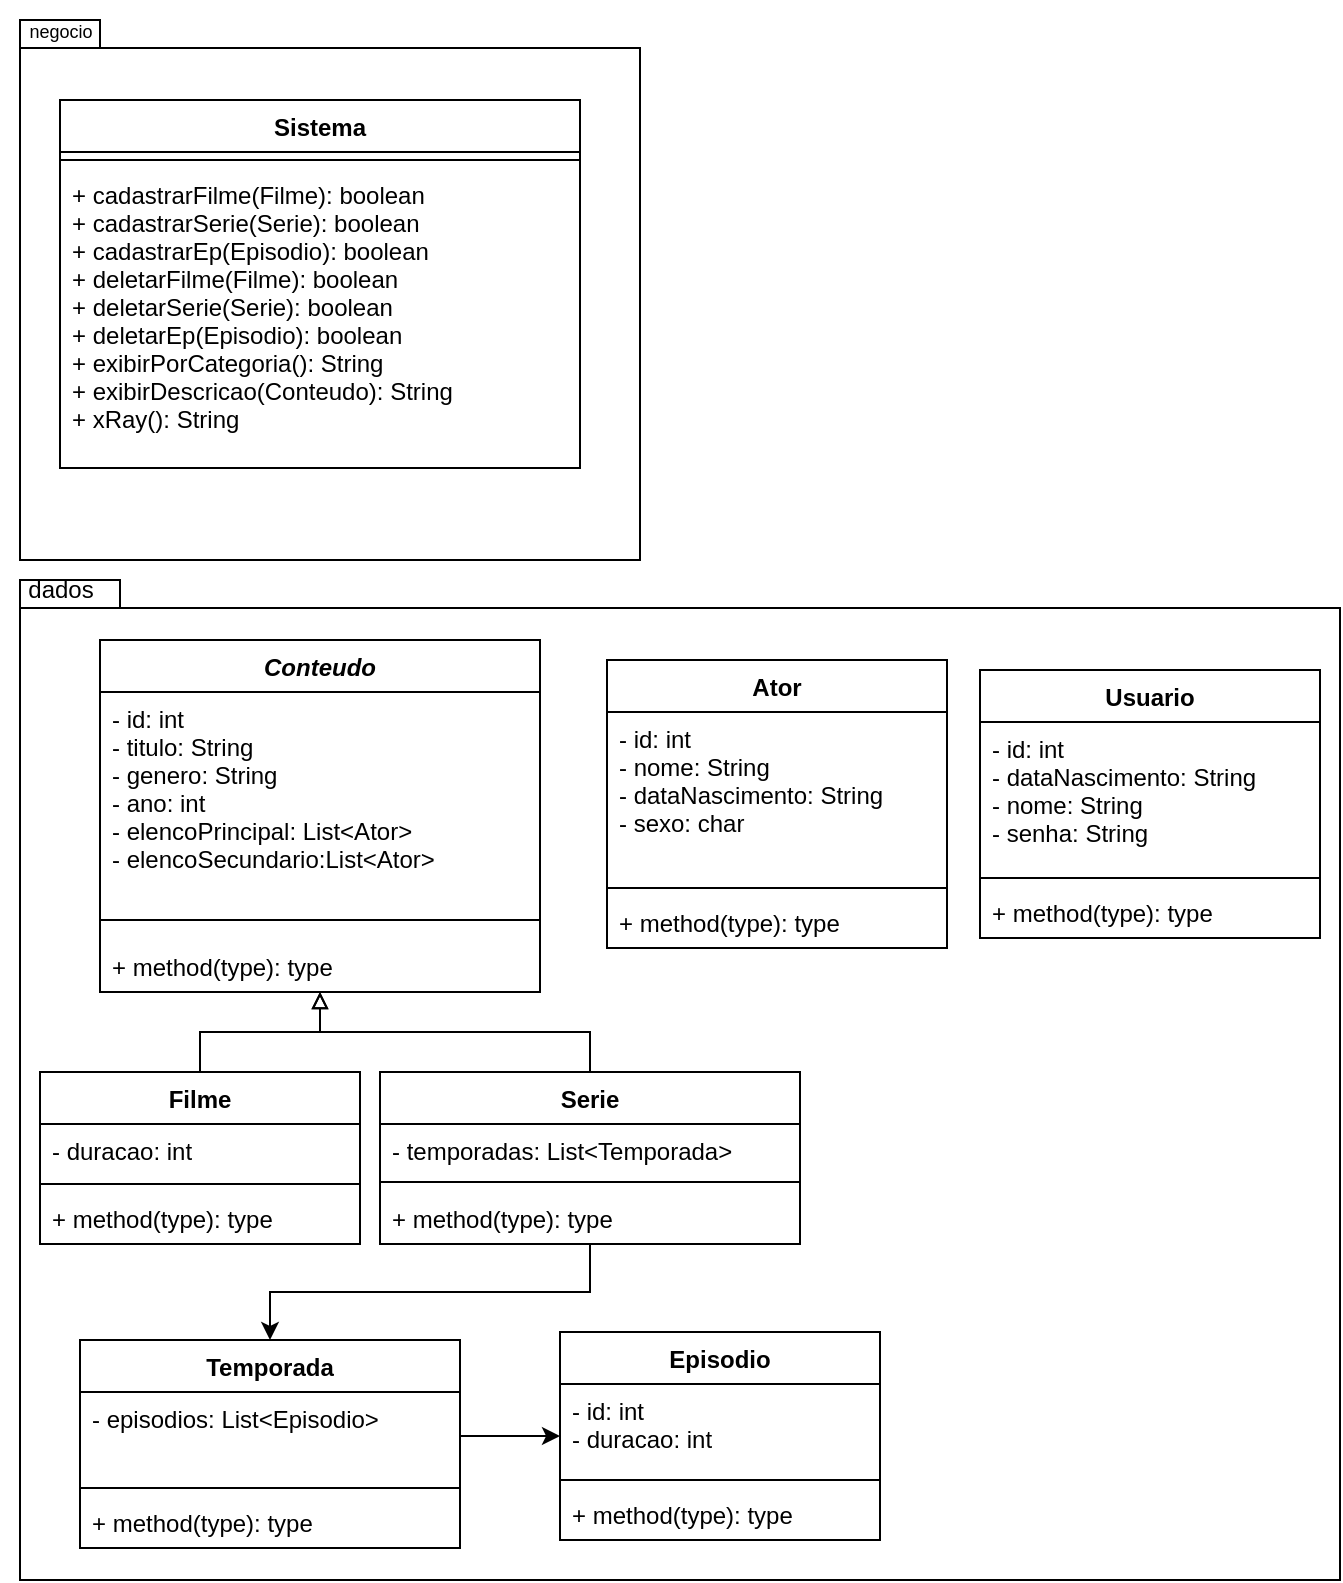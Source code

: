 <mxfile version="20.3.6" type="github">
  <diagram id="C5RBs43oDa-KdzZeNtuy" name="Page-1">
    <mxGraphModel dx="1422" dy="793" grid="1" gridSize="10" guides="1" tooltips="1" connect="1" arrows="1" fold="1" page="1" pageScale="1" pageWidth="827" pageHeight="1169" math="0" shadow="0">
      <root>
        <mxCell id="WIyWlLk6GJQsqaUBKTNV-0" />
        <mxCell id="WIyWlLk6GJQsqaUBKTNV-1" parent="WIyWlLk6GJQsqaUBKTNV-0" />
        <mxCell id="wrDfZSlrxtOiD5VSxPi5-12" value="" style="shape=folder;fontStyle=1;spacingTop=10;tabWidth=40;tabHeight=14;tabPosition=left;html=1;" parent="WIyWlLk6GJQsqaUBKTNV-1" vertex="1">
          <mxGeometry x="120" y="630" width="660" height="500" as="geometry" />
        </mxCell>
        <mxCell id="zkfFHV4jXpPFQw0GAbJ--0" value="Conteudo" style="swimlane;fontStyle=3;align=center;verticalAlign=top;childLayout=stackLayout;horizontal=1;startSize=26;horizontalStack=0;resizeParent=1;resizeLast=0;collapsible=1;marginBottom=0;rounded=0;shadow=0;strokeWidth=1;" parent="WIyWlLk6GJQsqaUBKTNV-1" vertex="1">
          <mxGeometry x="160" y="660" width="220" height="176" as="geometry">
            <mxRectangle x="230" y="140" width="160" height="26" as="alternateBounds" />
          </mxGeometry>
        </mxCell>
        <mxCell id="zkfFHV4jXpPFQw0GAbJ--1" value="- id: int&#xa;- titulo: String&#xa;- genero: String&#xa;- ano: int&#xa;- elencoPrincipal: List&lt;Ator&gt;&#xa;- elencoSecundario:List&lt;Ator&gt;&#xa;" style="text;align=left;verticalAlign=top;spacingLeft=4;spacingRight=4;overflow=hidden;rotatable=0;points=[[0,0.5],[1,0.5]];portConstraint=eastwest;" parent="zkfFHV4jXpPFQw0GAbJ--0" vertex="1">
          <mxGeometry y="26" width="220" height="104" as="geometry" />
        </mxCell>
        <mxCell id="zkfFHV4jXpPFQw0GAbJ--4" value="" style="line;html=1;strokeWidth=1;align=left;verticalAlign=middle;spacingTop=-1;spacingLeft=3;spacingRight=3;rotatable=0;labelPosition=right;points=[];portConstraint=eastwest;" parent="zkfFHV4jXpPFQw0GAbJ--0" vertex="1">
          <mxGeometry y="130" width="220" height="20" as="geometry" />
        </mxCell>
        <mxCell id="zkfFHV4jXpPFQw0GAbJ--5" value="+ method(type): type" style="text;align=left;verticalAlign=top;spacingLeft=4;spacingRight=4;overflow=hidden;rotatable=0;points=[[0,0.5],[1,0.5]];portConstraint=eastwest;" parent="zkfFHV4jXpPFQw0GAbJ--0" vertex="1">
          <mxGeometry y="150" width="220" height="26" as="geometry" />
        </mxCell>
        <mxCell id="wOn8U4n5jwLCTRrqft90-14" style="edgeStyle=orthogonalEdgeStyle;rounded=0;orthogonalLoop=1;jettySize=auto;html=1;endArrow=block;endFill=0;" parent="WIyWlLk6GJQsqaUBKTNV-1" source="wrDfZSlrxtOiD5VSxPi5-4" target="zkfFHV4jXpPFQw0GAbJ--0" edge="1">
          <mxGeometry relative="1" as="geometry" />
        </mxCell>
        <mxCell id="iSFG6fO-SFgx5UzrBbjB-13" style="edgeStyle=orthogonalEdgeStyle;rounded=0;orthogonalLoop=1;jettySize=auto;html=1;" edge="1" parent="WIyWlLk6GJQsqaUBKTNV-1" source="wrDfZSlrxtOiD5VSxPi5-4" target="iSFG6fO-SFgx5UzrBbjB-8">
          <mxGeometry relative="1" as="geometry" />
        </mxCell>
        <mxCell id="wrDfZSlrxtOiD5VSxPi5-4" value="Serie" style="swimlane;fontStyle=1;align=center;verticalAlign=top;childLayout=stackLayout;horizontal=1;startSize=26;horizontalStack=0;resizeParent=1;resizeParentMax=0;resizeLast=0;collapsible=1;marginBottom=0;" parent="WIyWlLk6GJQsqaUBKTNV-1" vertex="1">
          <mxGeometry x="300" y="876" width="210" height="86" as="geometry" />
        </mxCell>
        <mxCell id="wrDfZSlrxtOiD5VSxPi5-5" value="- temporadas: List&lt;Temporada&gt;" style="text;strokeColor=none;fillColor=none;align=left;verticalAlign=top;spacingLeft=4;spacingRight=4;overflow=hidden;rotatable=0;points=[[0,0.5],[1,0.5]];portConstraint=eastwest;" parent="wrDfZSlrxtOiD5VSxPi5-4" vertex="1">
          <mxGeometry y="26" width="210" height="24" as="geometry" />
        </mxCell>
        <mxCell id="wrDfZSlrxtOiD5VSxPi5-6" value="" style="line;strokeWidth=1;fillColor=none;align=left;verticalAlign=middle;spacingTop=-1;spacingLeft=3;spacingRight=3;rotatable=0;labelPosition=right;points=[];portConstraint=eastwest;strokeColor=inherit;" parent="wrDfZSlrxtOiD5VSxPi5-4" vertex="1">
          <mxGeometry y="50" width="210" height="10" as="geometry" />
        </mxCell>
        <mxCell id="wrDfZSlrxtOiD5VSxPi5-7" value="+ method(type): type" style="text;strokeColor=none;fillColor=none;align=left;verticalAlign=top;spacingLeft=4;spacingRight=4;overflow=hidden;rotatable=0;points=[[0,0.5],[1,0.5]];portConstraint=eastwest;" parent="wrDfZSlrxtOiD5VSxPi5-4" vertex="1">
          <mxGeometry y="60" width="210" height="26" as="geometry" />
        </mxCell>
        <mxCell id="wrDfZSlrxtOiD5VSxPi5-13" value="dados" style="text;html=1;align=center;verticalAlign=middle;resizable=0;points=[];autosize=1;strokeColor=none;fillColor=none;" parent="WIyWlLk6GJQsqaUBKTNV-1" vertex="1">
          <mxGeometry x="110" y="620" width="60" height="30" as="geometry" />
        </mxCell>
        <mxCell id="wOn8U4n5jwLCTRrqft90-0" value="Usuario" style="swimlane;fontStyle=1;align=center;verticalAlign=top;childLayout=stackLayout;horizontal=1;startSize=26;horizontalStack=0;resizeParent=1;resizeParentMax=0;resizeLast=0;collapsible=1;marginBottom=0;" parent="WIyWlLk6GJQsqaUBKTNV-1" vertex="1">
          <mxGeometry x="600" y="675" width="170" height="134" as="geometry" />
        </mxCell>
        <mxCell id="wOn8U4n5jwLCTRrqft90-1" value="- id: int&#xa;- dataNascimento: String&#xa;- nome: String&#xa;- senha: String&#xa;" style="text;strokeColor=none;fillColor=none;align=left;verticalAlign=top;spacingLeft=4;spacingRight=4;overflow=hidden;rotatable=0;points=[[0,0.5],[1,0.5]];portConstraint=eastwest;" parent="wOn8U4n5jwLCTRrqft90-0" vertex="1">
          <mxGeometry y="26" width="170" height="74" as="geometry" />
        </mxCell>
        <mxCell id="wOn8U4n5jwLCTRrqft90-2" value="" style="line;strokeWidth=1;fillColor=none;align=left;verticalAlign=middle;spacingTop=-1;spacingLeft=3;spacingRight=3;rotatable=0;labelPosition=right;points=[];portConstraint=eastwest;strokeColor=inherit;" parent="wOn8U4n5jwLCTRrqft90-0" vertex="1">
          <mxGeometry y="100" width="170" height="8" as="geometry" />
        </mxCell>
        <mxCell id="wOn8U4n5jwLCTRrqft90-3" value="+ method(type): type" style="text;strokeColor=none;fillColor=none;align=left;verticalAlign=top;spacingLeft=4;spacingRight=4;overflow=hidden;rotatable=0;points=[[0,0.5],[1,0.5]];portConstraint=eastwest;" parent="wOn8U4n5jwLCTRrqft90-0" vertex="1">
          <mxGeometry y="108" width="170" height="26" as="geometry" />
        </mxCell>
        <mxCell id="wOn8U4n5jwLCTRrqft90-8" value="Ator" style="swimlane;fontStyle=1;align=center;verticalAlign=top;childLayout=stackLayout;horizontal=1;startSize=26;horizontalStack=0;resizeParent=1;resizeParentMax=0;resizeLast=0;collapsible=1;marginBottom=0;" parent="WIyWlLk6GJQsqaUBKTNV-1" vertex="1">
          <mxGeometry x="413.5" y="670" width="170" height="144" as="geometry" />
        </mxCell>
        <mxCell id="wOn8U4n5jwLCTRrqft90-9" value="- id: int&#xa;- nome: String&#xa;- dataNascimento: String&#xa;- sexo: char&#xa;&#xa;" style="text;strokeColor=none;fillColor=none;align=left;verticalAlign=top;spacingLeft=4;spacingRight=4;overflow=hidden;rotatable=0;points=[[0,0.5],[1,0.5]];portConstraint=eastwest;" parent="wOn8U4n5jwLCTRrqft90-8" vertex="1">
          <mxGeometry y="26" width="170" height="84" as="geometry" />
        </mxCell>
        <mxCell id="wOn8U4n5jwLCTRrqft90-10" value="" style="line;strokeWidth=1;fillColor=none;align=left;verticalAlign=middle;spacingTop=-1;spacingLeft=3;spacingRight=3;rotatable=0;labelPosition=right;points=[];portConstraint=eastwest;strokeColor=inherit;" parent="wOn8U4n5jwLCTRrqft90-8" vertex="1">
          <mxGeometry y="110" width="170" height="8" as="geometry" />
        </mxCell>
        <mxCell id="wOn8U4n5jwLCTRrqft90-11" value="+ method(type): type" style="text;strokeColor=none;fillColor=none;align=left;verticalAlign=top;spacingLeft=4;spacingRight=4;overflow=hidden;rotatable=0;points=[[0,0.5],[1,0.5]];portConstraint=eastwest;" parent="wOn8U4n5jwLCTRrqft90-8" vertex="1">
          <mxGeometry y="118" width="170" height="26" as="geometry" />
        </mxCell>
        <mxCell id="wOn8U4n5jwLCTRrqft90-19" style="edgeStyle=orthogonalEdgeStyle;rounded=0;orthogonalLoop=1;jettySize=auto;html=1;endArrow=block;endFill=0;" parent="WIyWlLk6GJQsqaUBKTNV-1" source="wOn8U4n5jwLCTRrqft90-15" target="zkfFHV4jXpPFQw0GAbJ--0" edge="1">
          <mxGeometry relative="1" as="geometry" />
        </mxCell>
        <mxCell id="wOn8U4n5jwLCTRrqft90-15" value="Filme" style="swimlane;fontStyle=1;align=center;verticalAlign=top;childLayout=stackLayout;horizontal=1;startSize=26;horizontalStack=0;resizeParent=1;resizeParentMax=0;resizeLast=0;collapsible=1;marginBottom=0;" parent="WIyWlLk6GJQsqaUBKTNV-1" vertex="1">
          <mxGeometry x="130" y="876" width="160" height="86" as="geometry" />
        </mxCell>
        <mxCell id="wOn8U4n5jwLCTRrqft90-16" value="- duracao: int" style="text;strokeColor=none;fillColor=none;align=left;verticalAlign=top;spacingLeft=4;spacingRight=4;overflow=hidden;rotatable=0;points=[[0,0.5],[1,0.5]];portConstraint=eastwest;" parent="wOn8U4n5jwLCTRrqft90-15" vertex="1">
          <mxGeometry y="26" width="160" height="26" as="geometry" />
        </mxCell>
        <mxCell id="wOn8U4n5jwLCTRrqft90-17" value="" style="line;strokeWidth=1;fillColor=none;align=left;verticalAlign=middle;spacingTop=-1;spacingLeft=3;spacingRight=3;rotatable=0;labelPosition=right;points=[];portConstraint=eastwest;strokeColor=inherit;" parent="wOn8U4n5jwLCTRrqft90-15" vertex="1">
          <mxGeometry y="52" width="160" height="8" as="geometry" />
        </mxCell>
        <mxCell id="wOn8U4n5jwLCTRrqft90-18" value="+ method(type): type" style="text;strokeColor=none;fillColor=none;align=left;verticalAlign=top;spacingLeft=4;spacingRight=4;overflow=hidden;rotatable=0;points=[[0,0.5],[1,0.5]];portConstraint=eastwest;" parent="wOn8U4n5jwLCTRrqft90-15" vertex="1">
          <mxGeometry y="60" width="160" height="26" as="geometry" />
        </mxCell>
        <mxCell id="wOn8U4n5jwLCTRrqft90-22" value="" style="shape=folder;fontStyle=1;spacingTop=10;tabWidth=40;tabHeight=14;tabPosition=left;html=1;" parent="WIyWlLk6GJQsqaUBKTNV-1" vertex="1">
          <mxGeometry x="120" y="350" width="310" height="270" as="geometry" />
        </mxCell>
        <mxCell id="wOn8U4n5jwLCTRrqft90-23" value="&lt;font style=&quot;font-size: 9px;&quot;&gt;negocio&lt;/font&gt;" style="text;html=1;align=center;verticalAlign=middle;resizable=0;points=[];autosize=1;strokeColor=none;fillColor=none;" parent="WIyWlLk6GJQsqaUBKTNV-1" vertex="1">
          <mxGeometry x="110" y="340" width="60" height="30" as="geometry" />
        </mxCell>
        <mxCell id="wOn8U4n5jwLCTRrqft90-24" value="Sistema" style="swimlane;fontStyle=1;align=center;verticalAlign=top;childLayout=stackLayout;horizontal=1;startSize=26;horizontalStack=0;resizeParent=1;resizeParentMax=0;resizeLast=0;collapsible=1;marginBottom=0;fontSize=12;" parent="WIyWlLk6GJQsqaUBKTNV-1" vertex="1">
          <mxGeometry x="140" y="390" width="260" height="184" as="geometry" />
        </mxCell>
        <mxCell id="wOn8U4n5jwLCTRrqft90-26" value="" style="line;strokeWidth=1;fillColor=none;align=left;verticalAlign=middle;spacingTop=-1;spacingLeft=3;spacingRight=3;rotatable=0;labelPosition=right;points=[];portConstraint=eastwest;strokeColor=inherit;fontSize=12;" parent="wOn8U4n5jwLCTRrqft90-24" vertex="1">
          <mxGeometry y="26" width="260" height="8" as="geometry" />
        </mxCell>
        <mxCell id="wOn8U4n5jwLCTRrqft90-27" value="+ cadastrarFilme(Filme): boolean&#xa;+ cadastrarSerie(Serie): boolean&#xa;+ cadastrarEp(Episodio): boolean&#xa;+ deletarFilme(Filme): boolean&#xa;+ deletarSerie(Serie): boolean&#xa;+ deletarEp(Episodio): boolean&#xa;+ exibirPorCategoria(): String&#xa;+ exibirDescricao(Conteudo): String&#xa;+ xRay(): String&#xa;" style="text;strokeColor=none;fillColor=none;align=left;verticalAlign=top;spacingLeft=4;spacingRight=4;overflow=hidden;rotatable=0;points=[[0,0.5],[1,0.5]];portConstraint=eastwest;fontSize=12;" parent="wOn8U4n5jwLCTRrqft90-24" vertex="1">
          <mxGeometry y="34" width="260" height="150" as="geometry" />
        </mxCell>
        <mxCell id="iSFG6fO-SFgx5UzrBbjB-0" value="Episodio" style="swimlane;fontStyle=1;align=center;verticalAlign=top;childLayout=stackLayout;horizontal=1;startSize=26;horizontalStack=0;resizeParent=1;resizeParentMax=0;resizeLast=0;collapsible=1;marginBottom=0;" vertex="1" parent="WIyWlLk6GJQsqaUBKTNV-1">
          <mxGeometry x="390" y="1006" width="160" height="104" as="geometry" />
        </mxCell>
        <mxCell id="iSFG6fO-SFgx5UzrBbjB-1" value="- id: int&#xa;- duracao: int&#xa;" style="text;strokeColor=none;fillColor=none;align=left;verticalAlign=top;spacingLeft=4;spacingRight=4;overflow=hidden;rotatable=0;points=[[0,0.5],[1,0.5]];portConstraint=eastwest;" vertex="1" parent="iSFG6fO-SFgx5UzrBbjB-0">
          <mxGeometry y="26" width="160" height="44" as="geometry" />
        </mxCell>
        <mxCell id="iSFG6fO-SFgx5UzrBbjB-2" value="" style="line;strokeWidth=1;fillColor=none;align=left;verticalAlign=middle;spacingTop=-1;spacingLeft=3;spacingRight=3;rotatable=0;labelPosition=right;points=[];portConstraint=eastwest;strokeColor=inherit;" vertex="1" parent="iSFG6fO-SFgx5UzrBbjB-0">
          <mxGeometry y="70" width="160" height="8" as="geometry" />
        </mxCell>
        <mxCell id="iSFG6fO-SFgx5UzrBbjB-3" value="+ method(type): type" style="text;strokeColor=none;fillColor=none;align=left;verticalAlign=top;spacingLeft=4;spacingRight=4;overflow=hidden;rotatable=0;points=[[0,0.5],[1,0.5]];portConstraint=eastwest;" vertex="1" parent="iSFG6fO-SFgx5UzrBbjB-0">
          <mxGeometry y="78" width="160" height="26" as="geometry" />
        </mxCell>
        <mxCell id="iSFG6fO-SFgx5UzrBbjB-8" value="Temporada" style="swimlane;fontStyle=1;align=center;verticalAlign=top;childLayout=stackLayout;horizontal=1;startSize=26;horizontalStack=0;resizeParent=1;resizeParentMax=0;resizeLast=0;collapsible=1;marginBottom=0;" vertex="1" parent="WIyWlLk6GJQsqaUBKTNV-1">
          <mxGeometry x="150" y="1010" width="190" height="104" as="geometry" />
        </mxCell>
        <mxCell id="iSFG6fO-SFgx5UzrBbjB-9" value="- episodios: List&lt;Episodio&gt;" style="text;strokeColor=none;fillColor=none;align=left;verticalAlign=top;spacingLeft=4;spacingRight=4;overflow=hidden;rotatable=0;points=[[0,0.5],[1,0.5]];portConstraint=eastwest;" vertex="1" parent="iSFG6fO-SFgx5UzrBbjB-8">
          <mxGeometry y="26" width="190" height="44" as="geometry" />
        </mxCell>
        <mxCell id="iSFG6fO-SFgx5UzrBbjB-10" value="" style="line;strokeWidth=1;fillColor=none;align=left;verticalAlign=middle;spacingTop=-1;spacingLeft=3;spacingRight=3;rotatable=0;labelPosition=right;points=[];portConstraint=eastwest;strokeColor=inherit;" vertex="1" parent="iSFG6fO-SFgx5UzrBbjB-8">
          <mxGeometry y="70" width="190" height="8" as="geometry" />
        </mxCell>
        <mxCell id="iSFG6fO-SFgx5UzrBbjB-11" value="+ method(type): type" style="text;strokeColor=none;fillColor=none;align=left;verticalAlign=top;spacingLeft=4;spacingRight=4;overflow=hidden;rotatable=0;points=[[0,0.5],[1,0.5]];portConstraint=eastwest;" vertex="1" parent="iSFG6fO-SFgx5UzrBbjB-8">
          <mxGeometry y="78" width="190" height="26" as="geometry" />
        </mxCell>
        <mxCell id="iSFG6fO-SFgx5UzrBbjB-14" style="edgeStyle=orthogonalEdgeStyle;rounded=0;orthogonalLoop=1;jettySize=auto;html=1;" edge="1" parent="WIyWlLk6GJQsqaUBKTNV-1" source="iSFG6fO-SFgx5UzrBbjB-9" target="iSFG6fO-SFgx5UzrBbjB-0">
          <mxGeometry relative="1" as="geometry" />
        </mxCell>
      </root>
    </mxGraphModel>
  </diagram>
</mxfile>
